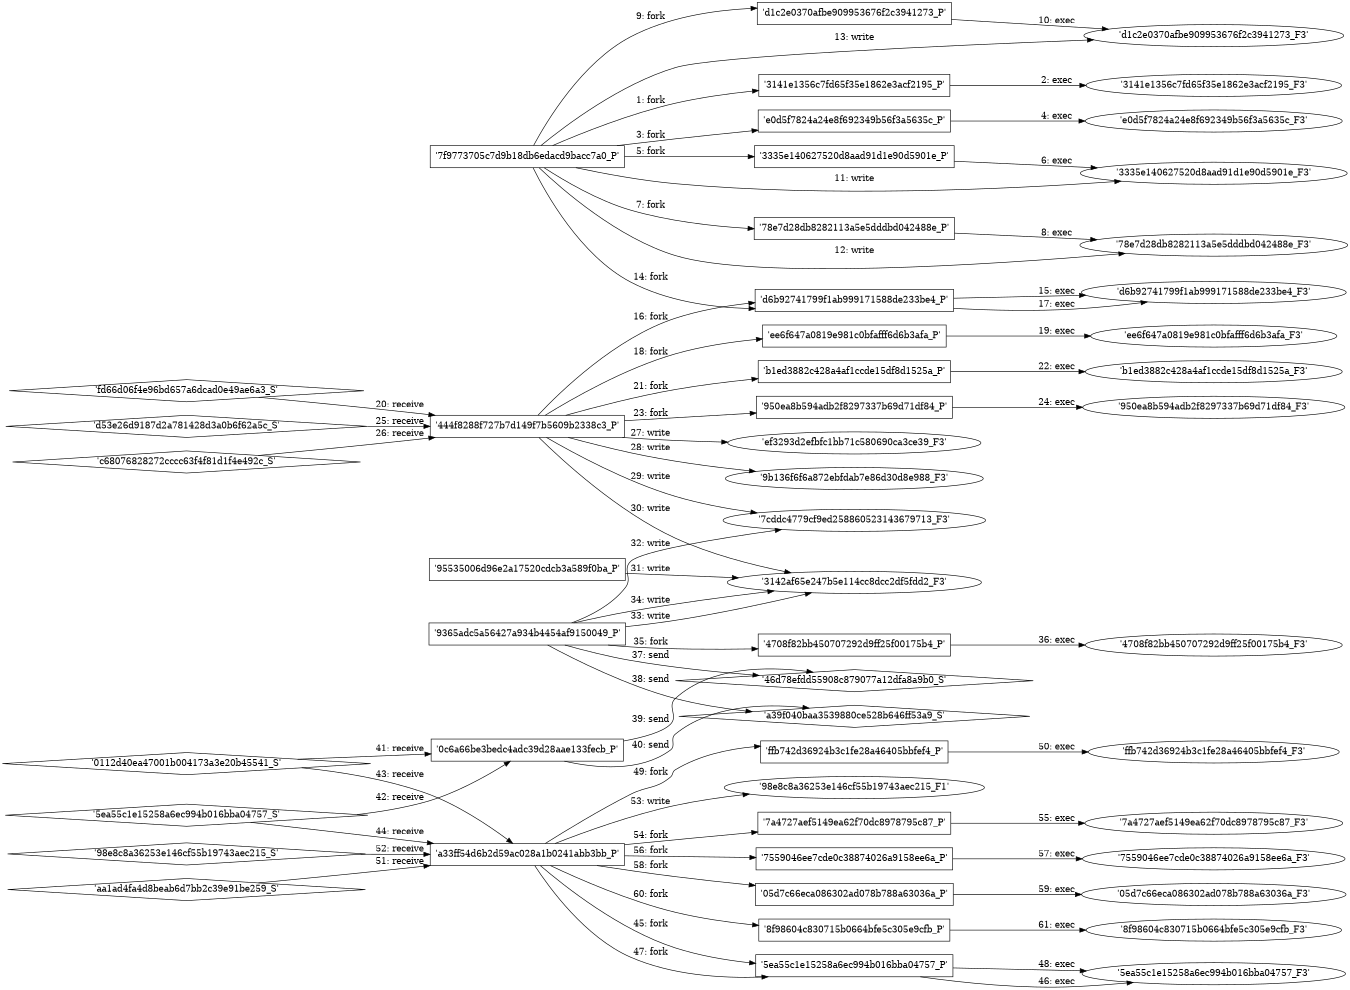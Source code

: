digraph "D:\Learning\Paper\apt\基于CTI的攻击预警\Dataset\攻击图\ASGfromALLCTI\Analysis of the Shadow Brokers release and mitigation with Windows 10 virtualization-based security.dot" {
rankdir="LR"
size="9"
fixedsize="false"
splines="true"
nodesep=0.3
ranksep=0
fontsize=10
overlap="scalexy"
engine= "neato"
	"'7f9773705c7d9b18db6edacd9bacc7a0_P'" [node_type=Process shape=box]
	"'3141e1356c7fd65f35e1862e3acf2195_P'" [node_type=Process shape=box]
	"'7f9773705c7d9b18db6edacd9bacc7a0_P'" -> "'3141e1356c7fd65f35e1862e3acf2195_P'" [label="1: fork"]
	"'3141e1356c7fd65f35e1862e3acf2195_P'" [node_type=Process shape=box]
	"'3141e1356c7fd65f35e1862e3acf2195_F3'" [node_type=File shape=ellipse]
	"'3141e1356c7fd65f35e1862e3acf2195_P'" -> "'3141e1356c7fd65f35e1862e3acf2195_F3'" [label="2: exec"]
	"'7f9773705c7d9b18db6edacd9bacc7a0_P'" [node_type=Process shape=box]
	"'e0d5f7824a24e8f692349b56f3a5635c_P'" [node_type=Process shape=box]
	"'7f9773705c7d9b18db6edacd9bacc7a0_P'" -> "'e0d5f7824a24e8f692349b56f3a5635c_P'" [label="3: fork"]
	"'e0d5f7824a24e8f692349b56f3a5635c_P'" [node_type=Process shape=box]
	"'e0d5f7824a24e8f692349b56f3a5635c_F3'" [node_type=File shape=ellipse]
	"'e0d5f7824a24e8f692349b56f3a5635c_P'" -> "'e0d5f7824a24e8f692349b56f3a5635c_F3'" [label="4: exec"]
	"'7f9773705c7d9b18db6edacd9bacc7a0_P'" [node_type=Process shape=box]
	"'3335e140627520d8aad91d1e90d5901e_P'" [node_type=Process shape=box]
	"'7f9773705c7d9b18db6edacd9bacc7a0_P'" -> "'3335e140627520d8aad91d1e90d5901e_P'" [label="5: fork"]
	"'3335e140627520d8aad91d1e90d5901e_P'" [node_type=Process shape=box]
	"'3335e140627520d8aad91d1e90d5901e_F3'" [node_type=File shape=ellipse]
	"'3335e140627520d8aad91d1e90d5901e_P'" -> "'3335e140627520d8aad91d1e90d5901e_F3'" [label="6: exec"]
	"'7f9773705c7d9b18db6edacd9bacc7a0_P'" [node_type=Process shape=box]
	"'78e7d28db8282113a5e5dddbd042488e_P'" [node_type=Process shape=box]
	"'7f9773705c7d9b18db6edacd9bacc7a0_P'" -> "'78e7d28db8282113a5e5dddbd042488e_P'" [label="7: fork"]
	"'78e7d28db8282113a5e5dddbd042488e_P'" [node_type=Process shape=box]
	"'78e7d28db8282113a5e5dddbd042488e_F3'" [node_type=File shape=ellipse]
	"'78e7d28db8282113a5e5dddbd042488e_P'" -> "'78e7d28db8282113a5e5dddbd042488e_F3'" [label="8: exec"]
	"'7f9773705c7d9b18db6edacd9bacc7a0_P'" [node_type=Process shape=box]
	"'d1c2e0370afbe909953676f2c3941273_P'" [node_type=Process shape=box]
	"'7f9773705c7d9b18db6edacd9bacc7a0_P'" -> "'d1c2e0370afbe909953676f2c3941273_P'" [label="9: fork"]
	"'d1c2e0370afbe909953676f2c3941273_P'" [node_type=Process shape=box]
	"'d1c2e0370afbe909953676f2c3941273_F3'" [node_type=File shape=ellipse]
	"'d1c2e0370afbe909953676f2c3941273_P'" -> "'d1c2e0370afbe909953676f2c3941273_F3'" [label="10: exec"]
	"'3335e140627520d8aad91d1e90d5901e_F3'" [node_type=file shape=ellipse]
	"'7f9773705c7d9b18db6edacd9bacc7a0_P'" [node_type=Process shape=box]
	"'7f9773705c7d9b18db6edacd9bacc7a0_P'" -> "'3335e140627520d8aad91d1e90d5901e_F3'" [label="11: write"]
	"'78e7d28db8282113a5e5dddbd042488e_F3'" [node_type=file shape=ellipse]
	"'7f9773705c7d9b18db6edacd9bacc7a0_P'" [node_type=Process shape=box]
	"'7f9773705c7d9b18db6edacd9bacc7a0_P'" -> "'78e7d28db8282113a5e5dddbd042488e_F3'" [label="12: write"]
	"'d1c2e0370afbe909953676f2c3941273_F3'" [node_type=file shape=ellipse]
	"'7f9773705c7d9b18db6edacd9bacc7a0_P'" [node_type=Process shape=box]
	"'7f9773705c7d9b18db6edacd9bacc7a0_P'" -> "'d1c2e0370afbe909953676f2c3941273_F3'" [label="13: write"]
	"'7f9773705c7d9b18db6edacd9bacc7a0_P'" [node_type=Process shape=box]
	"'d6b92741799f1ab999171588de233be4_P'" [node_type=Process shape=box]
	"'7f9773705c7d9b18db6edacd9bacc7a0_P'" -> "'d6b92741799f1ab999171588de233be4_P'" [label="14: fork"]
	"'d6b92741799f1ab999171588de233be4_P'" [node_type=Process shape=box]
	"'d6b92741799f1ab999171588de233be4_F3'" [node_type=File shape=ellipse]
	"'d6b92741799f1ab999171588de233be4_P'" -> "'d6b92741799f1ab999171588de233be4_F3'" [label="15: exec"]
	"'444f8288f727b7d149f7b5609b2338c3_P'" [node_type=Process shape=box]
	"'d6b92741799f1ab999171588de233be4_P'" [node_type=Process shape=box]
	"'444f8288f727b7d149f7b5609b2338c3_P'" -> "'d6b92741799f1ab999171588de233be4_P'" [label="16: fork"]
	"'d6b92741799f1ab999171588de233be4_P'" [node_type=Process shape=box]
	"'d6b92741799f1ab999171588de233be4_F3'" [node_type=File shape=ellipse]
	"'d6b92741799f1ab999171588de233be4_P'" -> "'d6b92741799f1ab999171588de233be4_F3'" [label="17: exec"]
	"'444f8288f727b7d149f7b5609b2338c3_P'" [node_type=Process shape=box]
	"'ee6f647a0819e981c0bfafff6d6b3afa_P'" [node_type=Process shape=box]
	"'444f8288f727b7d149f7b5609b2338c3_P'" -> "'ee6f647a0819e981c0bfafff6d6b3afa_P'" [label="18: fork"]
	"'ee6f647a0819e981c0bfafff6d6b3afa_P'" [node_type=Process shape=box]
	"'ee6f647a0819e981c0bfafff6d6b3afa_F3'" [node_type=File shape=ellipse]
	"'ee6f647a0819e981c0bfafff6d6b3afa_P'" -> "'ee6f647a0819e981c0bfafff6d6b3afa_F3'" [label="19: exec"]
	"'444f8288f727b7d149f7b5609b2338c3_P'" [node_type=Process shape=box]
	"'fd66d06f4e96bd657a6dcad0e49ae6a3_S'" [node_type=Socket shape=diamond]
	"'fd66d06f4e96bd657a6dcad0e49ae6a3_S'" -> "'444f8288f727b7d149f7b5609b2338c3_P'" [label="20: receive"]
	"'444f8288f727b7d149f7b5609b2338c3_P'" [node_type=Process shape=box]
	"'b1ed3882c428a4af1ccde15df8d1525a_P'" [node_type=Process shape=box]
	"'444f8288f727b7d149f7b5609b2338c3_P'" -> "'b1ed3882c428a4af1ccde15df8d1525a_P'" [label="21: fork"]
	"'b1ed3882c428a4af1ccde15df8d1525a_P'" [node_type=Process shape=box]
	"'b1ed3882c428a4af1ccde15df8d1525a_F3'" [node_type=File shape=ellipse]
	"'b1ed3882c428a4af1ccde15df8d1525a_P'" -> "'b1ed3882c428a4af1ccde15df8d1525a_F3'" [label="22: exec"]
	"'444f8288f727b7d149f7b5609b2338c3_P'" [node_type=Process shape=box]
	"'950ea8b594adb2f8297337b69d71df84_P'" [node_type=Process shape=box]
	"'444f8288f727b7d149f7b5609b2338c3_P'" -> "'950ea8b594adb2f8297337b69d71df84_P'" [label="23: fork"]
	"'950ea8b594adb2f8297337b69d71df84_P'" [node_type=Process shape=box]
	"'950ea8b594adb2f8297337b69d71df84_F3'" [node_type=File shape=ellipse]
	"'950ea8b594adb2f8297337b69d71df84_P'" -> "'950ea8b594adb2f8297337b69d71df84_F3'" [label="24: exec"]
	"'444f8288f727b7d149f7b5609b2338c3_P'" [node_type=Process shape=box]
	"'d53e26d9187d2a781428d3a0b6f62a5c_S'" [node_type=Socket shape=diamond]
	"'d53e26d9187d2a781428d3a0b6f62a5c_S'" -> "'444f8288f727b7d149f7b5609b2338c3_P'" [label="25: receive"]
	"'444f8288f727b7d149f7b5609b2338c3_P'" [node_type=Process shape=box]
	"'c68076828272cccc63f4f81d1f4e492c_S'" [node_type=Socket shape=diamond]
	"'c68076828272cccc63f4f81d1f4e492c_S'" -> "'444f8288f727b7d149f7b5609b2338c3_P'" [label="26: receive"]
	"'ef3293d2efbfc1bb71c580690ca3ce39_F3'" [node_type=file shape=ellipse]
	"'444f8288f727b7d149f7b5609b2338c3_P'" [node_type=Process shape=box]
	"'444f8288f727b7d149f7b5609b2338c3_P'" -> "'ef3293d2efbfc1bb71c580690ca3ce39_F3'" [label="27: write"]
	"'9b136f6f6a872ebfdab7e86d30d8e988_F3'" [node_type=file shape=ellipse]
	"'444f8288f727b7d149f7b5609b2338c3_P'" [node_type=Process shape=box]
	"'444f8288f727b7d149f7b5609b2338c3_P'" -> "'9b136f6f6a872ebfdab7e86d30d8e988_F3'" [label="28: write"]
	"'7cddc4779cf9ed258860523143679713_F3'" [node_type=file shape=ellipse]
	"'444f8288f727b7d149f7b5609b2338c3_P'" [node_type=Process shape=box]
	"'444f8288f727b7d149f7b5609b2338c3_P'" -> "'7cddc4779cf9ed258860523143679713_F3'" [label="29: write"]
	"'3142af65e247b5e114cc8dcc2df5fdd2_F3'" [node_type=file shape=ellipse]
	"'444f8288f727b7d149f7b5609b2338c3_P'" [node_type=Process shape=box]
	"'444f8288f727b7d149f7b5609b2338c3_P'" -> "'3142af65e247b5e114cc8dcc2df5fdd2_F3'" [label="30: write"]
	"'3142af65e247b5e114cc8dcc2df5fdd2_F3'" [node_type=file shape=ellipse]
	"'95535006d96e2a17520cdcb3a589f0ba_P'" [node_type=Process shape=box]
	"'95535006d96e2a17520cdcb3a589f0ba_P'" -> "'3142af65e247b5e114cc8dcc2df5fdd2_F3'" [label="31: write"]
	"'7cddc4779cf9ed258860523143679713_F3'" [node_type=file shape=ellipse]
	"'9365adc5a56427a934b4454af9150049_P'" [node_type=Process shape=box]
	"'9365adc5a56427a934b4454af9150049_P'" -> "'7cddc4779cf9ed258860523143679713_F3'" [label="32: write"]
	"'3142af65e247b5e114cc8dcc2df5fdd2_F3'" [node_type=file shape=ellipse]
	"'9365adc5a56427a934b4454af9150049_P'" [node_type=Process shape=box]
	"'9365adc5a56427a934b4454af9150049_P'" -> "'3142af65e247b5e114cc8dcc2df5fdd2_F3'" [label="33: write"]
	"'3142af65e247b5e114cc8dcc2df5fdd2_F3'" [node_type=file shape=ellipse]
	"'9365adc5a56427a934b4454af9150049_P'" [node_type=Process shape=box]
	"'9365adc5a56427a934b4454af9150049_P'" -> "'3142af65e247b5e114cc8dcc2df5fdd2_F3'" [label="34: write"]
	"'9365adc5a56427a934b4454af9150049_P'" [node_type=Process shape=box]
	"'4708f82bb450707292d9ff25f00175b4_P'" [node_type=Process shape=box]
	"'9365adc5a56427a934b4454af9150049_P'" -> "'4708f82bb450707292d9ff25f00175b4_P'" [label="35: fork"]
	"'4708f82bb450707292d9ff25f00175b4_P'" [node_type=Process shape=box]
	"'4708f82bb450707292d9ff25f00175b4_F3'" [node_type=File shape=ellipse]
	"'4708f82bb450707292d9ff25f00175b4_P'" -> "'4708f82bb450707292d9ff25f00175b4_F3'" [label="36: exec"]
	"'46d78efdd55908c879077a12dfa8a9b0_S'" [node_type=Socket shape=diamond]
	"'9365adc5a56427a934b4454af9150049_P'" [node_type=Process shape=box]
	"'9365adc5a56427a934b4454af9150049_P'" -> "'46d78efdd55908c879077a12dfa8a9b0_S'" [label="37: send"]
	"'a39f040baa3539880ce528b646ff53a9_S'" [node_type=Socket shape=diamond]
	"'9365adc5a56427a934b4454af9150049_P'" [node_type=Process shape=box]
	"'9365adc5a56427a934b4454af9150049_P'" -> "'a39f040baa3539880ce528b646ff53a9_S'" [label="38: send"]
	"'46d78efdd55908c879077a12dfa8a9b0_S'" [node_type=Socket shape=diamond]
	"'0c6a66be3bedc4adc39d28aae133fecb_P'" [node_type=Process shape=box]
	"'0c6a66be3bedc4adc39d28aae133fecb_P'" -> "'46d78efdd55908c879077a12dfa8a9b0_S'" [label="39: send"]
	"'a39f040baa3539880ce528b646ff53a9_S'" [node_type=Socket shape=diamond]
	"'0c6a66be3bedc4adc39d28aae133fecb_P'" [node_type=Process shape=box]
	"'0c6a66be3bedc4adc39d28aae133fecb_P'" -> "'a39f040baa3539880ce528b646ff53a9_S'" [label="40: send"]
	"'0c6a66be3bedc4adc39d28aae133fecb_P'" [node_type=Process shape=box]
	"'0112d40ea47001b004173a3e20b45541_S'" [node_type=Socket shape=diamond]
	"'0112d40ea47001b004173a3e20b45541_S'" -> "'0c6a66be3bedc4adc39d28aae133fecb_P'" [label="41: receive"]
	"'0c6a66be3bedc4adc39d28aae133fecb_P'" [node_type=Process shape=box]
	"'5ea55c1e15258a6ec994b016bba04757_S'" [node_type=Socket shape=diamond]
	"'5ea55c1e15258a6ec994b016bba04757_S'" -> "'0c6a66be3bedc4adc39d28aae133fecb_P'" [label="42: receive"]
	"'a33ff54d6b2d59ac028a1b0241abb3bb_P'" [node_type=Process shape=box]
	"'0112d40ea47001b004173a3e20b45541_S'" [node_type=Socket shape=diamond]
	"'0112d40ea47001b004173a3e20b45541_S'" -> "'a33ff54d6b2d59ac028a1b0241abb3bb_P'" [label="43: receive"]
	"'a33ff54d6b2d59ac028a1b0241abb3bb_P'" [node_type=Process shape=box]
	"'5ea55c1e15258a6ec994b016bba04757_S'" [node_type=Socket shape=diamond]
	"'5ea55c1e15258a6ec994b016bba04757_S'" -> "'a33ff54d6b2d59ac028a1b0241abb3bb_P'" [label="44: receive"]
	"'a33ff54d6b2d59ac028a1b0241abb3bb_P'" [node_type=Process shape=box]
	"'5ea55c1e15258a6ec994b016bba04757_P'" [node_type=Process shape=box]
	"'a33ff54d6b2d59ac028a1b0241abb3bb_P'" -> "'5ea55c1e15258a6ec994b016bba04757_P'" [label="45: fork"]
	"'5ea55c1e15258a6ec994b016bba04757_P'" [node_type=Process shape=box]
	"'5ea55c1e15258a6ec994b016bba04757_F3'" [node_type=File shape=ellipse]
	"'5ea55c1e15258a6ec994b016bba04757_P'" -> "'5ea55c1e15258a6ec994b016bba04757_F3'" [label="46: exec"]
	"'a33ff54d6b2d59ac028a1b0241abb3bb_P'" [node_type=Process shape=box]
	"'5ea55c1e15258a6ec994b016bba04757_P'" [node_type=Process shape=box]
	"'a33ff54d6b2d59ac028a1b0241abb3bb_P'" -> "'5ea55c1e15258a6ec994b016bba04757_P'" [label="47: fork"]
	"'5ea55c1e15258a6ec994b016bba04757_P'" [node_type=Process shape=box]
	"'5ea55c1e15258a6ec994b016bba04757_F3'" [node_type=File shape=ellipse]
	"'5ea55c1e15258a6ec994b016bba04757_P'" -> "'5ea55c1e15258a6ec994b016bba04757_F3'" [label="48: exec"]
	"'a33ff54d6b2d59ac028a1b0241abb3bb_P'" [node_type=Process shape=box]
	"'ffb742d36924b3c1fe28a46405bbfef4_P'" [node_type=Process shape=box]
	"'a33ff54d6b2d59ac028a1b0241abb3bb_P'" -> "'ffb742d36924b3c1fe28a46405bbfef4_P'" [label="49: fork"]
	"'ffb742d36924b3c1fe28a46405bbfef4_P'" [node_type=Process shape=box]
	"'ffb742d36924b3c1fe28a46405bbfef4_F3'" [node_type=File shape=ellipse]
	"'ffb742d36924b3c1fe28a46405bbfef4_P'" -> "'ffb742d36924b3c1fe28a46405bbfef4_F3'" [label="50: exec"]
	"'a33ff54d6b2d59ac028a1b0241abb3bb_P'" [node_type=Process shape=box]
	"'aa1ad4fa4d8beab6d7bb2c39e91be259_S'" [node_type=Socket shape=diamond]
	"'aa1ad4fa4d8beab6d7bb2c39e91be259_S'" -> "'a33ff54d6b2d59ac028a1b0241abb3bb_P'" [label="51: receive"]
	"'a33ff54d6b2d59ac028a1b0241abb3bb_P'" [node_type=Process shape=box]
	"'98e8c8a36253e146cf55b19743aec215_S'" [node_type=Socket shape=diamond]
	"'98e8c8a36253e146cf55b19743aec215_S'" -> "'a33ff54d6b2d59ac028a1b0241abb3bb_P'" [label="52: receive"]
	"'98e8c8a36253e146cf55b19743aec215_F1'" [node_type=file shape=ellipse]
	"'a33ff54d6b2d59ac028a1b0241abb3bb_P'" [node_type=Process shape=box]
	"'a33ff54d6b2d59ac028a1b0241abb3bb_P'" -> "'98e8c8a36253e146cf55b19743aec215_F1'" [label="53: write"]
	"'a33ff54d6b2d59ac028a1b0241abb3bb_P'" [node_type=Process shape=box]
	"'7a4727aef5149ea62f70dc8978795c87_P'" [node_type=Process shape=box]
	"'a33ff54d6b2d59ac028a1b0241abb3bb_P'" -> "'7a4727aef5149ea62f70dc8978795c87_P'" [label="54: fork"]
	"'7a4727aef5149ea62f70dc8978795c87_P'" [node_type=Process shape=box]
	"'7a4727aef5149ea62f70dc8978795c87_F3'" [node_type=File shape=ellipse]
	"'7a4727aef5149ea62f70dc8978795c87_P'" -> "'7a4727aef5149ea62f70dc8978795c87_F3'" [label="55: exec"]
	"'a33ff54d6b2d59ac028a1b0241abb3bb_P'" [node_type=Process shape=box]
	"'7559046ee7cde0c38874026a9158ee6a_P'" [node_type=Process shape=box]
	"'a33ff54d6b2d59ac028a1b0241abb3bb_P'" -> "'7559046ee7cde0c38874026a9158ee6a_P'" [label="56: fork"]
	"'7559046ee7cde0c38874026a9158ee6a_P'" [node_type=Process shape=box]
	"'7559046ee7cde0c38874026a9158ee6a_F3'" [node_type=File shape=ellipse]
	"'7559046ee7cde0c38874026a9158ee6a_P'" -> "'7559046ee7cde0c38874026a9158ee6a_F3'" [label="57: exec"]
	"'a33ff54d6b2d59ac028a1b0241abb3bb_P'" [node_type=Process shape=box]
	"'05d7c66eca086302ad078b788a63036a_P'" [node_type=Process shape=box]
	"'a33ff54d6b2d59ac028a1b0241abb3bb_P'" -> "'05d7c66eca086302ad078b788a63036a_P'" [label="58: fork"]
	"'05d7c66eca086302ad078b788a63036a_P'" [node_type=Process shape=box]
	"'05d7c66eca086302ad078b788a63036a_F3'" [node_type=File shape=ellipse]
	"'05d7c66eca086302ad078b788a63036a_P'" -> "'05d7c66eca086302ad078b788a63036a_F3'" [label="59: exec"]
	"'a33ff54d6b2d59ac028a1b0241abb3bb_P'" [node_type=Process shape=box]
	"'8f98604c830715b0664bfe5c305e9cfb_P'" [node_type=Process shape=box]
	"'a33ff54d6b2d59ac028a1b0241abb3bb_P'" -> "'8f98604c830715b0664bfe5c305e9cfb_P'" [label="60: fork"]
	"'8f98604c830715b0664bfe5c305e9cfb_P'" [node_type=Process shape=box]
	"'8f98604c830715b0664bfe5c305e9cfb_F3'" [node_type=File shape=ellipse]
	"'8f98604c830715b0664bfe5c305e9cfb_P'" -> "'8f98604c830715b0664bfe5c305e9cfb_F3'" [label="61: exec"]
}
